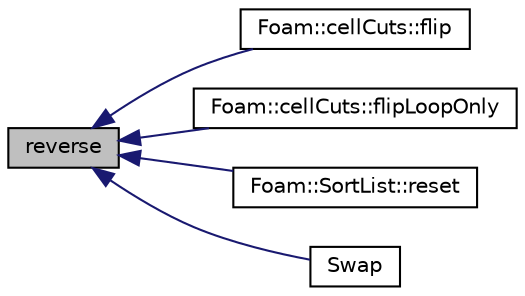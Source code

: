 digraph "reverse"
{
  bgcolor="transparent";
  edge [fontname="Helvetica",fontsize="10",labelfontname="Helvetica",labelfontsize="10"];
  node [fontname="Helvetica",fontsize="10",shape=record];
  rankdir="LR";
  Node1 [label="reverse",height=0.2,width=0.4,color="black", fillcolor="grey75", style="filled" fontcolor="black"];
  Node1 -> Node2 [dir="back",color="midnightblue",fontsize="10",style="solid",fontname="Helvetica"];
  Node2 [label="Foam::cellCuts::flip",height=0.2,width=0.4,color="black",URL="$classFoam_1_1cellCuts.html#a729e021c0035c13c32420318abbe9899",tooltip="Flip loop for celli. Updates anchor points as well. "];
  Node1 -> Node3 [dir="back",color="midnightblue",fontsize="10",style="solid",fontname="Helvetica"];
  Node3 [label="Foam::cellCuts::flipLoopOnly",height=0.2,width=0.4,color="black",URL="$classFoam_1_1cellCuts.html#a5f2cab90728fc815475d2ee71a4791f7",tooltip="Flip loop for celli. Does not update anchors. Use with care. "];
  Node1 -> Node4 [dir="back",color="midnightblue",fontsize="10",style="solid",fontname="Helvetica"];
  Node4 [label="Foam::SortList::reset",height=0.2,width=0.4,color="black",URL="$classFoam_1_1SortList.html#ad20897c5c8bd47f5d4005989bead0e55",tooltip="Reset list indices to identity. "];
  Node1 -> Node5 [dir="back",color="midnightblue",fontsize="10",style="solid",fontname="Helvetica"];
  Node5 [label="Swap",height=0.2,width=0.4,color="black",URL="$namespaceFoam.html#acf4ee4ea53cfc02c7830fe7808db527d"];
}
